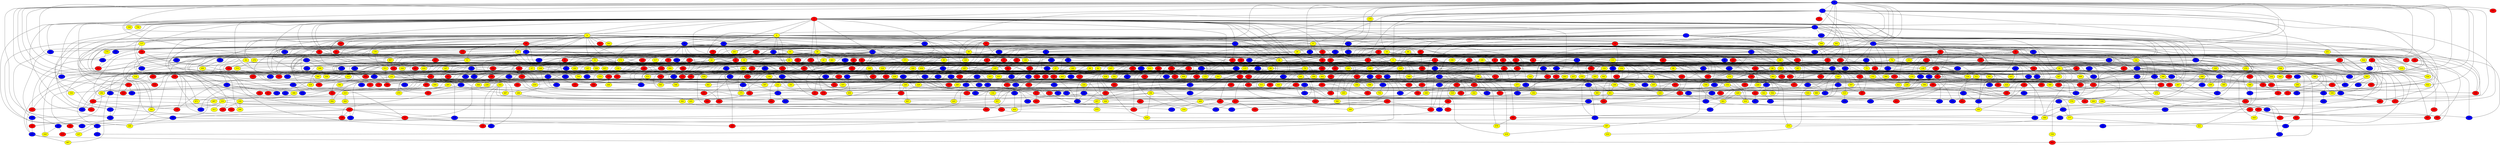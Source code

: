 graph {
0 [style = filled fillcolor = blue];
1 [style = filled fillcolor = blue];
2 [style = filled fillcolor = red];
3 [style = filled fillcolor = yellow];
4 [style = filled fillcolor = yellow];
5 [style = filled fillcolor = blue];
6 [style = filled fillcolor = yellow];
7 [style = filled fillcolor = blue];
8 [style = filled fillcolor = blue];
9 [style = filled fillcolor = yellow];
10 [style = filled fillcolor = blue];
11 [style = filled fillcolor = blue];
12 [style = filled fillcolor = red];
13 [style = filled fillcolor = blue];
14 [style = filled fillcolor = blue];
15 [style = filled fillcolor = red];
16 [style = filled fillcolor = yellow];
17 [style = filled fillcolor = red];
18 [style = filled fillcolor = red];
19 [style = filled fillcolor = yellow];
20 [style = filled fillcolor = red];
21 [style = filled fillcolor = yellow];
22 [style = filled fillcolor = blue];
23 [style = filled fillcolor = blue];
24 [style = filled fillcolor = blue];
25 [style = filled fillcolor = red];
26 [style = filled fillcolor = yellow];
27 [style = filled fillcolor = yellow];
28 [style = filled fillcolor = yellow];
29 [style = filled fillcolor = blue];
30 [style = filled fillcolor = blue];
31 [style = filled fillcolor = yellow];
32 [style = filled fillcolor = red];
33 [style = filled fillcolor = red];
34 [style = filled fillcolor = yellow];
35 [style = filled fillcolor = red];
36 [style = filled fillcolor = red];
37 [style = filled fillcolor = yellow];
38 [style = filled fillcolor = blue];
39 [style = filled fillcolor = red];
40 [style = filled fillcolor = red];
41 [style = filled fillcolor = blue];
42 [style = filled fillcolor = red];
43 [style = filled fillcolor = yellow];
44 [style = filled fillcolor = yellow];
45 [style = filled fillcolor = red];
46 [style = filled fillcolor = red];
47 [style = filled fillcolor = red];
48 [style = filled fillcolor = yellow];
49 [style = filled fillcolor = red];
50 [style = filled fillcolor = yellow];
51 [style = filled fillcolor = yellow];
52 [style = filled fillcolor = yellow];
53 [style = filled fillcolor = yellow];
54 [style = filled fillcolor = blue];
55 [style = filled fillcolor = red];
56 [style = filled fillcolor = red];
57 [style = filled fillcolor = red];
58 [style = filled fillcolor = yellow];
59 [style = filled fillcolor = red];
60 [style = filled fillcolor = red];
61 [style = filled fillcolor = blue];
62 [style = filled fillcolor = blue];
63 [style = filled fillcolor = yellow];
64 [style = filled fillcolor = red];
65 [style = filled fillcolor = yellow];
66 [style = filled fillcolor = yellow];
67 [style = filled fillcolor = red];
68 [style = filled fillcolor = red];
69 [style = filled fillcolor = blue];
70 [style = filled fillcolor = blue];
71 [style = filled fillcolor = yellow];
72 [style = filled fillcolor = yellow];
73 [style = filled fillcolor = blue];
74 [style = filled fillcolor = blue];
75 [style = filled fillcolor = red];
76 [style = filled fillcolor = yellow];
77 [style = filled fillcolor = red];
78 [style = filled fillcolor = blue];
79 [style = filled fillcolor = red];
80 [style = filled fillcolor = red];
81 [style = filled fillcolor = yellow];
82 [style = filled fillcolor = red];
83 [style = filled fillcolor = blue];
84 [style = filled fillcolor = yellow];
85 [style = filled fillcolor = blue];
86 [style = filled fillcolor = yellow];
87 [style = filled fillcolor = red];
88 [style = filled fillcolor = red];
89 [style = filled fillcolor = blue];
90 [style = filled fillcolor = yellow];
91 [style = filled fillcolor = yellow];
92 [style = filled fillcolor = blue];
93 [style = filled fillcolor = red];
94 [style = filled fillcolor = red];
95 [style = filled fillcolor = blue];
96 [style = filled fillcolor = yellow];
97 [style = filled fillcolor = red];
98 [style = filled fillcolor = blue];
99 [style = filled fillcolor = blue];
100 [style = filled fillcolor = yellow];
101 [style = filled fillcolor = red];
102 [style = filled fillcolor = blue];
103 [style = filled fillcolor = red];
104 [style = filled fillcolor = blue];
105 [style = filled fillcolor = red];
106 [style = filled fillcolor = blue];
107 [style = filled fillcolor = yellow];
108 [style = filled fillcolor = red];
109 [style = filled fillcolor = red];
110 [style = filled fillcolor = red];
111 [style = filled fillcolor = yellow];
112 [style = filled fillcolor = blue];
113 [style = filled fillcolor = red];
114 [style = filled fillcolor = red];
115 [style = filled fillcolor = yellow];
116 [style = filled fillcolor = red];
117 [style = filled fillcolor = yellow];
118 [style = filled fillcolor = red];
119 [style = filled fillcolor = blue];
120 [style = filled fillcolor = blue];
121 [style = filled fillcolor = yellow];
122 [style = filled fillcolor = yellow];
123 [style = filled fillcolor = blue];
124 [style = filled fillcolor = yellow];
125 [style = filled fillcolor = yellow];
126 [style = filled fillcolor = blue];
127 [style = filled fillcolor = red];
128 [style = filled fillcolor = red];
129 [style = filled fillcolor = yellow];
130 [style = filled fillcolor = red];
131 [style = filled fillcolor = red];
132 [style = filled fillcolor = yellow];
133 [style = filled fillcolor = yellow];
134 [style = filled fillcolor = blue];
135 [style = filled fillcolor = red];
136 [style = filled fillcolor = red];
137 [style = filled fillcolor = blue];
138 [style = filled fillcolor = blue];
139 [style = filled fillcolor = yellow];
140 [style = filled fillcolor = red];
141 [style = filled fillcolor = red];
142 [style = filled fillcolor = yellow];
143 [style = filled fillcolor = yellow];
144 [style = filled fillcolor = red];
145 [style = filled fillcolor = yellow];
146 [style = filled fillcolor = yellow];
147 [style = filled fillcolor = red];
148 [style = filled fillcolor = red];
149 [style = filled fillcolor = red];
150 [style = filled fillcolor = red];
151 [style = filled fillcolor = yellow];
152 [style = filled fillcolor = yellow];
153 [style = filled fillcolor = yellow];
154 [style = filled fillcolor = yellow];
155 [style = filled fillcolor = red];
156 [style = filled fillcolor = red];
157 [style = filled fillcolor = red];
158 [style = filled fillcolor = yellow];
159 [style = filled fillcolor = yellow];
160 [style = filled fillcolor = red];
161 [style = filled fillcolor = yellow];
162 [style = filled fillcolor = blue];
163 [style = filled fillcolor = blue];
164 [style = filled fillcolor = yellow];
165 [style = filled fillcolor = red];
166 [style = filled fillcolor = red];
167 [style = filled fillcolor = yellow];
168 [style = filled fillcolor = yellow];
169 [style = filled fillcolor = blue];
170 [style = filled fillcolor = yellow];
171 [style = filled fillcolor = yellow];
172 [style = filled fillcolor = blue];
173 [style = filled fillcolor = red];
174 [style = filled fillcolor = red];
175 [style = filled fillcolor = yellow];
176 [style = filled fillcolor = yellow];
177 [style = filled fillcolor = red];
178 [style = filled fillcolor = red];
179 [style = filled fillcolor = red];
180 [style = filled fillcolor = yellow];
181 [style = filled fillcolor = red];
182 [style = filled fillcolor = yellow];
183 [style = filled fillcolor = red];
184 [style = filled fillcolor = red];
185 [style = filled fillcolor = yellow];
186 [style = filled fillcolor = blue];
187 [style = filled fillcolor = yellow];
188 [style = filled fillcolor = blue];
189 [style = filled fillcolor = blue];
190 [style = filled fillcolor = blue];
191 [style = filled fillcolor = blue];
192 [style = filled fillcolor = yellow];
193 [style = filled fillcolor = blue];
194 [style = filled fillcolor = red];
195 [style = filled fillcolor = yellow];
196 [style = filled fillcolor = yellow];
197 [style = filled fillcolor = red];
198 [style = filled fillcolor = blue];
199 [style = filled fillcolor = red];
200 [style = filled fillcolor = blue];
201 [style = filled fillcolor = red];
202 [style = filled fillcolor = yellow];
203 [style = filled fillcolor = blue];
204 [style = filled fillcolor = yellow];
205 [style = filled fillcolor = red];
206 [style = filled fillcolor = red];
207 [style = filled fillcolor = red];
208 [style = filled fillcolor = red];
209 [style = filled fillcolor = yellow];
210 [style = filled fillcolor = red];
211 [style = filled fillcolor = yellow];
212 [style = filled fillcolor = yellow];
213 [style = filled fillcolor = red];
214 [style = filled fillcolor = yellow];
215 [style = filled fillcolor = yellow];
216 [style = filled fillcolor = red];
217 [style = filled fillcolor = red];
218 [style = filled fillcolor = blue];
219 [style = filled fillcolor = red];
220 [style = filled fillcolor = yellow];
221 [style = filled fillcolor = yellow];
222 [style = filled fillcolor = red];
223 [style = filled fillcolor = red];
224 [style = filled fillcolor = yellow];
225 [style = filled fillcolor = red];
226 [style = filled fillcolor = blue];
227 [style = filled fillcolor = yellow];
228 [style = filled fillcolor = red];
229 [style = filled fillcolor = red];
230 [style = filled fillcolor = blue];
231 [style = filled fillcolor = yellow];
232 [style = filled fillcolor = blue];
233 [style = filled fillcolor = red];
234 [style = filled fillcolor = blue];
235 [style = filled fillcolor = blue];
236 [style = filled fillcolor = yellow];
237 [style = filled fillcolor = yellow];
238 [style = filled fillcolor = yellow];
239 [style = filled fillcolor = yellow];
240 [style = filled fillcolor = yellow];
241 [style = filled fillcolor = red];
242 [style = filled fillcolor = blue];
243 [style = filled fillcolor = red];
244 [style = filled fillcolor = yellow];
245 [style = filled fillcolor = red];
246 [style = filled fillcolor = yellow];
247 [style = filled fillcolor = yellow];
248 [style = filled fillcolor = red];
249 [style = filled fillcolor = red];
250 [style = filled fillcolor = red];
251 [style = filled fillcolor = yellow];
252 [style = filled fillcolor = yellow];
253 [style = filled fillcolor = blue];
254 [style = filled fillcolor = red];
255 [style = filled fillcolor = red];
256 [style = filled fillcolor = yellow];
257 [style = filled fillcolor = red];
258 [style = filled fillcolor = yellow];
259 [style = filled fillcolor = red];
260 [style = filled fillcolor = yellow];
261 [style = filled fillcolor = yellow];
262 [style = filled fillcolor = red];
263 [style = filled fillcolor = yellow];
264 [style = filled fillcolor = red];
265 [style = filled fillcolor = red];
266 [style = filled fillcolor = yellow];
267 [style = filled fillcolor = red];
268 [style = filled fillcolor = red];
269 [style = filled fillcolor = blue];
270 [style = filled fillcolor = yellow];
271 [style = filled fillcolor = red];
272 [style = filled fillcolor = blue];
273 [style = filled fillcolor = red];
274 [style = filled fillcolor = yellow];
275 [style = filled fillcolor = blue];
276 [style = filled fillcolor = yellow];
277 [style = filled fillcolor = yellow];
278 [style = filled fillcolor = yellow];
279 [style = filled fillcolor = red];
280 [style = filled fillcolor = blue];
281 [style = filled fillcolor = blue];
282 [style = filled fillcolor = yellow];
283 [style = filled fillcolor = blue];
284 [style = filled fillcolor = yellow];
285 [style = filled fillcolor = blue];
286 [style = filled fillcolor = blue];
287 [style = filled fillcolor = blue];
288 [style = filled fillcolor = red];
289 [style = filled fillcolor = red];
290 [style = filled fillcolor = red];
291 [style = filled fillcolor = red];
292 [style = filled fillcolor = blue];
293 [style = filled fillcolor = yellow];
294 [style = filled fillcolor = blue];
295 [style = filled fillcolor = red];
296 [style = filled fillcolor = yellow];
297 [style = filled fillcolor = yellow];
298 [style = filled fillcolor = red];
299 [style = filled fillcolor = yellow];
300 [style = filled fillcolor = red];
301 [style = filled fillcolor = yellow];
302 [style = filled fillcolor = yellow];
303 [style = filled fillcolor = blue];
304 [style = filled fillcolor = blue];
305 [style = filled fillcolor = blue];
306 [style = filled fillcolor = yellow];
307 [style = filled fillcolor = blue];
308 [style = filled fillcolor = blue];
309 [style = filled fillcolor = red];
310 [style = filled fillcolor = yellow];
311 [style = filled fillcolor = yellow];
312 [style = filled fillcolor = yellow];
313 [style = filled fillcolor = red];
314 [style = filled fillcolor = red];
315 [style = filled fillcolor = yellow];
316 [style = filled fillcolor = yellow];
317 [style = filled fillcolor = red];
318 [style = filled fillcolor = yellow];
319 [style = filled fillcolor = red];
320 [style = filled fillcolor = yellow];
321 [style = filled fillcolor = blue];
322 [style = filled fillcolor = yellow];
323 [style = filled fillcolor = blue];
324 [style = filled fillcolor = blue];
325 [style = filled fillcolor = blue];
326 [style = filled fillcolor = blue];
327 [style = filled fillcolor = red];
328 [style = filled fillcolor = yellow];
329 [style = filled fillcolor = yellow];
330 [style = filled fillcolor = yellow];
331 [style = filled fillcolor = blue];
332 [style = filled fillcolor = red];
333 [style = filled fillcolor = red];
334 [style = filled fillcolor = yellow];
335 [style = filled fillcolor = red];
336 [style = filled fillcolor = blue];
337 [style = filled fillcolor = yellow];
338 [style = filled fillcolor = blue];
339 [style = filled fillcolor = red];
340 [style = filled fillcolor = blue];
341 [style = filled fillcolor = red];
342 [style = filled fillcolor = blue];
343 [style = filled fillcolor = red];
344 [style = filled fillcolor = blue];
345 [style = filled fillcolor = red];
346 [style = filled fillcolor = yellow];
347 [style = filled fillcolor = red];
348 [style = filled fillcolor = blue];
349 [style = filled fillcolor = blue];
350 [style = filled fillcolor = yellow];
351 [style = filled fillcolor = yellow];
352 [style = filled fillcolor = blue];
353 [style = filled fillcolor = yellow];
354 [style = filled fillcolor = blue];
355 [style = filled fillcolor = yellow];
356 [style = filled fillcolor = yellow];
357 [style = filled fillcolor = yellow];
358 [style = filled fillcolor = blue];
359 [style = filled fillcolor = yellow];
360 [style = filled fillcolor = blue];
361 [style = filled fillcolor = red];
362 [style = filled fillcolor = red];
363 [style = filled fillcolor = red];
364 [style = filled fillcolor = red];
365 [style = filled fillcolor = yellow];
366 [style = filled fillcolor = yellow];
367 [style = filled fillcolor = yellow];
368 [style = filled fillcolor = blue];
369 [style = filled fillcolor = red];
370 [style = filled fillcolor = yellow];
371 [style = filled fillcolor = yellow];
372 [style = filled fillcolor = blue];
373 [style = filled fillcolor = yellow];
374 [style = filled fillcolor = blue];
375 [style = filled fillcolor = yellow];
376 [style = filled fillcolor = blue];
377 [style = filled fillcolor = red];
378 [style = filled fillcolor = blue];
379 [style = filled fillcolor = blue];
380 [style = filled fillcolor = yellow];
381 [style = filled fillcolor = yellow];
382 [style = filled fillcolor = red];
383 [style = filled fillcolor = yellow];
384 [style = filled fillcolor = yellow];
385 [style = filled fillcolor = yellow];
386 [style = filled fillcolor = red];
387 [style = filled fillcolor = yellow];
388 [style = filled fillcolor = yellow];
389 [style = filled fillcolor = blue];
390 [style = filled fillcolor = red];
391 [style = filled fillcolor = yellow];
392 [style = filled fillcolor = blue];
393 [style = filled fillcolor = blue];
394 [style = filled fillcolor = blue];
395 [style = filled fillcolor = blue];
396 [style = filled fillcolor = yellow];
397 [style = filled fillcolor = yellow];
398 [style = filled fillcolor = red];
399 [style = filled fillcolor = blue];
400 [style = filled fillcolor = red];
401 [style = filled fillcolor = red];
402 [style = filled fillcolor = blue];
403 [style = filled fillcolor = yellow];
404 [style = filled fillcolor = yellow];
405 [style = filled fillcolor = blue];
406 [style = filled fillcolor = yellow];
407 [style = filled fillcolor = red];
408 [style = filled fillcolor = yellow];
409 [style = filled fillcolor = yellow];
410 [style = filled fillcolor = yellow];
411 [style = filled fillcolor = yellow];
412 [style = filled fillcolor = blue];
413 [style = filled fillcolor = red];
414 [style = filled fillcolor = red];
415 [style = filled fillcolor = red];
416 [style = filled fillcolor = yellow];
417 [style = filled fillcolor = blue];
418 [style = filled fillcolor = yellow];
419 [style = filled fillcolor = red];
420 [style = filled fillcolor = red];
421 [style = filled fillcolor = yellow];
422 [style = filled fillcolor = blue];
423 [style = filled fillcolor = red];
424 [style = filled fillcolor = red];
425 [style = filled fillcolor = yellow];
426 [style = filled fillcolor = red];
427 [style = filled fillcolor = blue];
428 [style = filled fillcolor = yellow];
429 [style = filled fillcolor = yellow];
430 [style = filled fillcolor = blue];
431 [style = filled fillcolor = red];
432 [style = filled fillcolor = blue];
433 [style = filled fillcolor = yellow];
434 [style = filled fillcolor = yellow];
435 [style = filled fillcolor = blue];
436 [style = filled fillcolor = yellow];
437 [style = filled fillcolor = yellow];
438 [style = filled fillcolor = yellow];
439 [style = filled fillcolor = red];
440 [style = filled fillcolor = yellow];
441 [style = filled fillcolor = blue];
442 [style = filled fillcolor = red];
443 [style = filled fillcolor = blue];
444 [style = filled fillcolor = blue];
445 [style = filled fillcolor = blue];
446 [style = filled fillcolor = blue];
447 [style = filled fillcolor = red];
448 [style = filled fillcolor = yellow];
449 [style = filled fillcolor = red];
450 [style = filled fillcolor = blue];
451 [style = filled fillcolor = red];
452 [style = filled fillcolor = blue];
453 [style = filled fillcolor = yellow];
454 [style = filled fillcolor = red];
455 [style = filled fillcolor = red];
456 [style = filled fillcolor = blue];
457 [style = filled fillcolor = yellow];
458 [style = filled fillcolor = red];
459 [style = filled fillcolor = red];
460 [style = filled fillcolor = blue];
461 [style = filled fillcolor = red];
462 [style = filled fillcolor = blue];
463 [style = filled fillcolor = blue];
464 [style = filled fillcolor = red];
465 [style = filled fillcolor = yellow];
466 [style = filled fillcolor = blue];
467 [style = filled fillcolor = yellow];
468 [style = filled fillcolor = yellow];
469 [style = filled fillcolor = blue];
470 [style = filled fillcolor = yellow];
471 [style = filled fillcolor = red];
472 [style = filled fillcolor = yellow];
473 [style = filled fillcolor = yellow];
474 [style = filled fillcolor = blue];
475 [style = filled fillcolor = red];
476 [style = filled fillcolor = blue];
477 [style = filled fillcolor = blue];
478 [style = filled fillcolor = yellow];
479 [style = filled fillcolor = blue];
480 [style = filled fillcolor = blue];
481 [style = filled fillcolor = red];
482 [style = filled fillcolor = blue];
483 [style = filled fillcolor = blue];
484 [style = filled fillcolor = yellow];
485 [style = filled fillcolor = red];
486 [style = filled fillcolor = blue];
487 [style = filled fillcolor = yellow];
488 [style = filled fillcolor = yellow];
489 [style = filled fillcolor = red];
490 [style = filled fillcolor = blue];
491 [style = filled fillcolor = red];
492 [style = filled fillcolor = yellow];
493 [style = filled fillcolor = red];
494 [style = filled fillcolor = red];
495 [style = filled fillcolor = yellow];
496 [style = filled fillcolor = blue];
497 [style = filled fillcolor = yellow];
498 [style = filled fillcolor = red];
499 [style = filled fillcolor = blue];
500 [style = filled fillcolor = yellow];
501 [style = filled fillcolor = yellow];
502 [style = filled fillcolor = blue];
503 [style = filled fillcolor = red];
504 [style = filled fillcolor = yellow];
505 [style = filled fillcolor = blue];
506 [style = filled fillcolor = red];
507 [style = filled fillcolor = yellow];
508 [style = filled fillcolor = yellow];
509 [style = filled fillcolor = yellow];
510 [style = filled fillcolor = red];
511 [style = filled fillcolor = yellow];
512 [style = filled fillcolor = blue];
513 [style = filled fillcolor = blue];
514 [style = filled fillcolor = yellow];
515 [style = filled fillcolor = yellow];
516 [style = filled fillcolor = red];
517 [style = filled fillcolor = yellow];
518 [style = filled fillcolor = blue];
519 [style = filled fillcolor = blue];
520 [style = filled fillcolor = red];
521 [style = filled fillcolor = yellow];
522 [style = filled fillcolor = blue];
523 [style = filled fillcolor = red];
524 [style = filled fillcolor = yellow];
525 [style = filled fillcolor = red];
526 [style = filled fillcolor = red];
527 [style = filled fillcolor = yellow];
528 [style = filled fillcolor = yellow];
529 [style = filled fillcolor = red];
530 [style = filled fillcolor = red];
531 [style = filled fillcolor = red];
532 [style = filled fillcolor = red];
533 [style = filled fillcolor = yellow];
534 [style = filled fillcolor = yellow];
535 [style = filled fillcolor = blue];
536 [style = filled fillcolor = blue];
537 [style = filled fillcolor = yellow];
538 [style = filled fillcolor = yellow];
539 [style = filled fillcolor = yellow];
540 [style = filled fillcolor = blue];
541 [style = filled fillcolor = red];
542 [style = filled fillcolor = red];
543 [style = filled fillcolor = blue];
544 [style = filled fillcolor = yellow];
545 [style = filled fillcolor = red];
546 [style = filled fillcolor = red];
547 [style = filled fillcolor = red];
548 [style = filled fillcolor = blue];
549 [style = filled fillcolor = yellow];
550 [style = filled fillcolor = red];
551 [style = filled fillcolor = red];
552 [style = filled fillcolor = blue];
553 [style = filled fillcolor = red];
554 [style = filled fillcolor = red];
555 [style = filled fillcolor = blue];
556 [style = filled fillcolor = red];
557 [style = filled fillcolor = yellow];
558 [style = filled fillcolor = blue];
559 [style = filled fillcolor = blue];
560 [style = filled fillcolor = red];
561 [style = filled fillcolor = yellow];
562 [style = filled fillcolor = blue];
563 [style = filled fillcolor = red];
564 [style = filled fillcolor = yellow];
565 [style = filled fillcolor = blue];
566 [style = filled fillcolor = red];
567 [style = filled fillcolor = blue];
568 [style = filled fillcolor = blue];
569 [style = filled fillcolor = blue];
570 [style = filled fillcolor = yellow];
571 [style = filled fillcolor = red];
572 [style = filled fillcolor = red];
573 [style = filled fillcolor = blue];
574 [style = filled fillcolor = red];
575 [style = filled fillcolor = red];
576 [style = filled fillcolor = blue];
577 [style = filled fillcolor = yellow];
578 [style = filled fillcolor = blue];
579 [style = filled fillcolor = red];
580 [style = filled fillcolor = yellow];
581 [style = filled fillcolor = blue];
582 [style = filled fillcolor = blue];
583 [style = filled fillcolor = blue];
584 [style = filled fillcolor = red];
585 [style = filled fillcolor = blue];
586 [style = filled fillcolor = red];
587 [style = filled fillcolor = yellow];
588 [style = filled fillcolor = blue];
589 [style = filled fillcolor = red];
590 [style = filled fillcolor = yellow];
591 [style = filled fillcolor = red];
592 [style = filled fillcolor = red];
593 [style = filled fillcolor = yellow];
594 [style = filled fillcolor = yellow];
595 [style = filled fillcolor = yellow];
596 [style = filled fillcolor = blue];
597 [style = filled fillcolor = red];
598 [style = filled fillcolor = yellow];
599 [style = filled fillcolor = red];
600 [style = filled fillcolor = blue];
601 [style = filled fillcolor = yellow];
602 [style = filled fillcolor = red];
603 [style = filled fillcolor = red];
604 [style = filled fillcolor = blue];
605 [style = filled fillcolor = red];
606 [style = filled fillcolor = yellow];
607 [style = filled fillcolor = yellow];
608 [style = filled fillcolor = red];
609 [style = filled fillcolor = yellow];
610 [style = filled fillcolor = red];
611 [style = filled fillcolor = red];
612 [style = filled fillcolor = yellow];
613 [style = filled fillcolor = red];
614 [style = filled fillcolor = blue];
615 [style = filled fillcolor = blue];
616 [style = filled fillcolor = yellow];
617 [style = filled fillcolor = blue];
618 [style = filled fillcolor = yellow];
619 [style = filled fillcolor = red];
620 [style = filled fillcolor = yellow];
621 [style = filled fillcolor = yellow];
622 [style = filled fillcolor = yellow];
623 [style = filled fillcolor = red];
624 [style = filled fillcolor = yellow];
625 [style = filled fillcolor = yellow];
626 [style = filled fillcolor = red];
627 [style = filled fillcolor = blue];
628 [style = filled fillcolor = yellow];
629 [style = filled fillcolor = yellow];
630 [style = filled fillcolor = blue];
631 [style = filled fillcolor = yellow];
632 [style = filled fillcolor = red];
633 [style = filled fillcolor = yellow];
634 [style = filled fillcolor = red];
635 [style = filled fillcolor = blue];
636 [style = filled fillcolor = blue];
637 [style = filled fillcolor = yellow];
638 [style = filled fillcolor = yellow];
639 [style = filled fillcolor = yellow];
640 [style = filled fillcolor = red];
641 [style = filled fillcolor = blue];
642 [style = filled fillcolor = blue];
643 [style = filled fillcolor = yellow];
644 [style = filled fillcolor = blue];
645 [style = filled fillcolor = blue];
646 [style = filled fillcolor = blue];
647 [style = filled fillcolor = blue];
648 [style = filled fillcolor = blue];
649 [style = filled fillcolor = blue];
650 [style = filled fillcolor = red];
651 [style = filled fillcolor = red];
652 [style = filled fillcolor = blue];
653 [style = filled fillcolor = red];
654 [style = filled fillcolor = red];
655 [style = filled fillcolor = red];
656 [style = filled fillcolor = red];
657 [style = filled fillcolor = blue];
658 [style = filled fillcolor = red];
659 [style = filled fillcolor = red];
660 [style = filled fillcolor = blue];
661 [style = filled fillcolor = yellow];
662 [style = filled fillcolor = yellow];
663 [style = filled fillcolor = red];
664 [style = filled fillcolor = red];
665 [style = filled fillcolor = blue];
666 [style = filled fillcolor = red];
667 [style = filled fillcolor = yellow];
668 [style = filled fillcolor = red];
669 [style = filled fillcolor = yellow];
670 [style = filled fillcolor = yellow];
671 [style = filled fillcolor = yellow];
672 [style = filled fillcolor = blue];
673 [style = filled fillcolor = yellow];
674 [style = filled fillcolor = blue];
675 [style = filled fillcolor = yellow];
676 [style = filled fillcolor = blue];
677 [style = filled fillcolor = red];
678 [style = filled fillcolor = yellow];
679 [style = filled fillcolor = blue];
680 [style = filled fillcolor = yellow];
681 [style = filled fillcolor = yellow];
682 [style = filled fillcolor = blue];
683 [style = filled fillcolor = yellow];
684 [style = filled fillcolor = blue];
685 [style = filled fillcolor = blue];
686 [style = filled fillcolor = blue];
687 [style = filled fillcolor = yellow];
688 [style = filled fillcolor = blue];
689 [style = filled fillcolor = red];
690 [style = filled fillcolor = red];
691 [style = filled fillcolor = red];
692 [style = filled fillcolor = red];
693 [style = filled fillcolor = red];
694 [style = filled fillcolor = yellow];
695 [style = filled fillcolor = yellow];
696 [style = filled fillcolor = blue];
697 [style = filled fillcolor = blue];
698 [style = filled fillcolor = blue];
699 [style = filled fillcolor = red];
700 [style = filled fillcolor = red];
701 [style = filled fillcolor = yellow];
702 [style = filled fillcolor = blue];
703 [style = filled fillcolor = yellow];
704 [style = filled fillcolor = yellow];
705 [style = filled fillcolor = blue];
706 [style = filled fillcolor = yellow];
707 [style = filled fillcolor = red];
0 -- 5;
0 -- 8;
0 -- 18;
0 -- 19;
0 -- 29;
0 -- 41;
0 -- 46;
0 -- 72;
0 -- 111;
0 -- 114;
0 -- 138;
0 -- 139;
0 -- 163;
0 -- 250;
0 -- 318;
0 -- 349;
0 -- 363;
0 -- 388;
0 -- 457;
0 -- 468;
0 -- 471;
0 -- 478;
0 -- 488;
0 -- 504;
0 -- 622;
0 -- 635;
0 -- 655;
1 -- 2;
1 -- 3;
1 -- 6;
1 -- 11;
0 -- 4;
0 -- 3;
0 -- 2;
0 -- 1;
1 -- 32;
1 -- 38;
1 -- 123;
1 -- 164;
1 -- 203;
1 -- 236;
1 -- 281;
1 -- 475;
1 -- 571;
2 -- 4;
2 -- 5;
2 -- 8;
2 -- 9;
2 -- 10;
2 -- 11;
2 -- 14;
2 -- 20;
2 -- 28;
2 -- 31;
2 -- 33;
2 -- 35;
2 -- 39;
2 -- 44;
2 -- 45;
2 -- 76;
2 -- 85;
2 -- 93;
2 -- 94;
2 -- 97;
2 -- 117;
2 -- 131;
2 -- 137;
2 -- 150;
2 -- 180;
2 -- 212;
2 -- 217;
2 -- 279;
2 -- 283;
2 -- 305;
2 -- 316;
2 -- 336;
2 -- 338;
2 -- 358;
2 -- 361;
2 -- 369;
2 -- 432;
2 -- 464;
2 -- 474;
2 -- 526;
2 -- 540;
2 -- 547;
2 -- 549;
2 -- 706;
3 -- 58;
3 -- 90;
3 -- 91;
3 -- 133;
3 -- 153;
3 -- 166;
3 -- 275;
3 -- 277;
3 -- 367;
3 -- 405;
3 -- 573;
3 -- 578;
4 -- 6;
4 -- 12;
4 -- 18;
4 -- 24;
4 -- 30;
4 -- 41;
4 -- 50;
4 -- 59;
4 -- 75;
4 -- 121;
4 -- 132;
4 -- 146;
4 -- 248;
4 -- 255;
4 -- 261;
4 -- 368;
4 -- 412;
4 -- 460;
4 -- 493;
4 -- 539;
4 -- 605;
4 -- 633;
4 -- 676;
4 -- 692;
5 -- 7;
5 -- 8;
5 -- 21;
5 -- 143;
5 -- 192;
5 -- 194;
5 -- 209;
5 -- 225;
5 -- 384;
5 -- 448;
5 -- 499;
5 -- 524;
5 -- 656;
6 -- 16;
6 -- 26;
6 -- 29;
6 -- 32;
6 -- 48;
6 -- 78;
6 -- 119;
6 -- 176;
6 -- 196;
6 -- 255;
6 -- 321;
6 -- 597;
6 -- 601;
7 -- 12;
7 -- 15;
7 -- 16;
7 -- 25;
7 -- 26;
7 -- 38;
7 -- 50;
7 -- 60;
7 -- 86;
7 -- 87;
7 -- 101;
7 -- 120;
7 -- 126;
7 -- 136;
7 -- 137;
7 -- 160;
7 -- 191;
7 -- 208;
7 -- 298;
7 -- 444;
7 -- 686;
8 -- 23;
8 -- 36;
8 -- 54;
8 -- 80;
8 -- 148;
8 -- 188;
8 -- 203;
8 -- 226;
8 -- 251;
8 -- 326;
8 -- 394;
8 -- 395;
8 -- 434;
8 -- 454;
8 -- 552;
8 -- 570;
8 -- 579;
8 -- 601;
8 -- 616;
9 -- 10;
9 -- 11;
9 -- 13;
9 -- 20;
9 -- 22;
9 -- 27;
9 -- 33;
9 -- 34;
9 -- 45;
9 -- 50;
9 -- 51;
9 -- 52;
9 -- 61;
9 -- 64;
9 -- 65;
9 -- 74;
9 -- 84;
9 -- 89;
9 -- 109;
9 -- 114;
9 -- 117;
9 -- 118;
9 -- 121;
9 -- 176;
9 -- 273;
9 -- 278;
9 -- 304;
9 -- 435;
9 -- 451;
9 -- 520;
9 -- 522;
9 -- 534;
9 -- 551;
9 -- 591;
9 -- 593;
9 -- 615;
9 -- 691;
10 -- 16;
10 -- 21;
10 -- 69;
10 -- 89;
10 -- 102;
10 -- 127;
10 -- 158;
10 -- 173;
10 -- 210;
10 -- 281;
10 -- 309;
10 -- 356;
10 -- 371;
10 -- 377;
10 -- 409;
10 -- 421;
10 -- 430;
10 -- 449;
10 -- 517;
10 -- 581;
10 -- 692;
11 -- 21;
11 -- 36;
11 -- 42;
11 -- 43;
11 -- 44;
11 -- 54;
11 -- 57;
11 -- 67;
11 -- 71;
11 -- 85;
11 -- 87;
11 -- 92;
11 -- 128;
11 -- 141;
11 -- 142;
11 -- 155;
11 -- 163;
11 -- 259;
11 -- 261;
11 -- 283;
11 -- 298;
11 -- 317;
11 -- 323;
11 -- 339;
11 -- 385;
11 -- 503;
11 -- 582;
11 -- 609;
11 -- 631;
12 -- 17;
12 -- 19;
12 -- 25;
12 -- 51;
12 -- 87;
12 -- 174;
12 -- 176;
12 -- 258;
12 -- 289;
12 -- 395;
12 -- 480;
12 -- 486;
12 -- 510;
12 -- 563;
12 -- 704;
13 -- 345;
14 -- 17;
14 -- 28;
14 -- 40;
14 -- 69;
14 -- 70;
14 -- 171;
14 -- 173;
14 -- 218;
14 -- 264;
14 -- 294;
14 -- 295;
14 -- 389;
14 -- 556;
14 -- 562;
15 -- 73;
15 -- 185;
15 -- 356;
15 -- 463;
15 -- 527;
15 -- 589;
15 -- 611;
16 -- 173;
16 -- 339;
16 -- 422;
17 -- 118;
17 -- 189;
17 -- 262;
17 -- 446;
17 -- 510;
18 -- 39;
18 -- 40;
18 -- 49;
18 -- 95;
18 -- 101;
18 -- 190;
18 -- 196;
18 -- 269;
18 -- 289;
18 -- 365;
18 -- 386;
18 -- 535;
18 -- 557;
18 -- 627;
18 -- 654;
18 -- 707;
19 -- 38;
19 -- 56;
19 -- 652;
20 -- 22;
20 -- 31;
20 -- 77;
20 -- 94;
20 -- 116;
20 -- 120;
20 -- 129;
20 -- 182;
20 -- 218;
20 -- 308;
20 -- 471;
20 -- 566;
20 -- 671;
21 -- 27;
21 -- 89;
21 -- 414;
21 -- 454;
21 -- 473;
22 -- 31;
22 -- 52;
22 -- 70;
22 -- 90;
22 -- 100;
22 -- 101;
22 -- 107;
22 -- 226;
22 -- 235;
22 -- 240;
22 -- 296;
22 -- 378;
22 -- 391;
22 -- 616;
22 -- 667;
22 -- 694;
23 -- 40;
23 -- 71;
23 -- 74;
23 -- 146;
24 -- 39;
24 -- 44;
24 -- 69;
24 -- 97;
24 -- 266;
24 -- 373;
24 -- 401;
24 -- 416;
24 -- 513;
24 -- 650;
24 -- 651;
24 -- 691;
25 -- 32;
25 -- 96;
25 -- 145;
25 -- 149;
25 -- 150;
25 -- 252;
25 -- 267;
25 -- 371;
25 -- 386;
25 -- 406;
25 -- 559;
25 -- 585;
26 -- 67;
26 -- 75;
26 -- 108;
26 -- 114;
26 -- 118;
26 -- 130;
26 -- 416;
26 -- 447;
26 -- 459;
26 -- 565;
27 -- 92;
27 -- 205;
27 -- 358;
27 -- 428;
27 -- 680;
27 -- 704;
28 -- 55;
28 -- 61;
28 -- 83;
28 -- 93;
28 -- 100;
28 -- 131;
28 -- 147;
28 -- 162;
28 -- 171;
28 -- 195;
28 -- 228;
28 -- 304;
28 -- 316;
28 -- 382;
28 -- 421;
28 -- 463;
28 -- 531;
28 -- 532;
29 -- 60;
29 -- 137;
29 -- 441;
29 -- 666;
30 -- 37;
30 -- 47;
30 -- 51;
30 -- 54;
30 -- 79;
30 -- 93;
30 -- 99;
30 -- 272;
30 -- 276;
30 -- 329;
30 -- 405;
30 -- 578;
31 -- 104;
31 -- 244;
31 -- 333;
31 -- 599;
31 -- 656;
31 -- 660;
32 -- 37;
32 -- 62;
32 -- 66;
32 -- 68;
32 -- 107;
32 -- 125;
32 -- 167;
32 -- 219;
32 -- 228;
32 -- 271;
32 -- 282;
32 -- 285;
32 -- 452;
32 -- 630;
33 -- 62;
33 -- 151;
33 -- 182;
33 -- 376;
34 -- 300;
34 -- 305;
34 -- 313;
34 -- 359;
34 -- 392;
35 -- 83;
35 -- 157;
35 -- 278;
35 -- 335;
36 -- 42;
36 -- 43;
36 -- 57;
36 -- 62;
36 -- 64;
36 -- 68;
36 -- 102;
36 -- 135;
36 -- 178;
36 -- 199;
36 -- 208;
36 -- 211;
36 -- 212;
36 -- 275;
36 -- 293;
36 -- 346;
36 -- 496;
36 -- 508;
36 -- 531;
36 -- 583;
36 -- 584;
36 -- 606;
36 -- 679;
37 -- 402;
37 -- 639;
38 -- 81;
38 -- 123;
38 -- 197;
38 -- 399;
38 -- 475;
39 -- 181;
39 -- 232;
40 -- 621;
40 -- 699;
41 -- 47;
41 -- 141;
41 -- 242;
41 -- 256;
41 -- 257;
41 -- 287;
41 -- 320;
41 -- 352;
41 -- 397;
41 -- 407;
42 -- 162;
42 -- 514;
43 -- 116;
43 -- 539;
44 -- 115;
44 -- 203;
44 -- 369;
44 -- 418;
44 -- 441;
45 -- 63;
45 -- 127;
45 -- 308;
46 -- 61;
46 -- 81;
46 -- 314;
46 -- 375;
46 -- 440;
46 -- 505;
46 -- 507;
46 -- 524;
46 -- 613;
47 -- 107;
47 -- 167;
47 -- 301;
47 -- 320;
47 -- 391;
47 -- 408;
47 -- 572;
47 -- 691;
47 -- 700;
48 -- 65;
48 -- 81;
48 -- 196;
48 -- 198;
48 -- 213;
48 -- 280;
48 -- 332;
48 -- 431;
48 -- 576;
48 -- 609;
49 -- 57;
49 -- 88;
49 -- 104;
49 -- 139;
49 -- 142;
49 -- 265;
49 -- 548;
49 -- 631;
50 -- 82;
50 -- 143;
50 -- 144;
50 -- 193;
50 -- 214;
50 -- 215;
50 -- 315;
50 -- 460;
50 -- 628;
50 -- 651;
51 -- 55;
51 -- 63;
51 -- 82;
51 -- 111;
51 -- 210;
51 -- 244;
51 -- 294;
51 -- 473;
52 -- 86;
52 -- 139;
52 -- 197;
52 -- 416;
52 -- 445;
52 -- 637;
52 -- 638;
52 -- 681;
53 -- 124;
53 -- 684;
54 -- 95;
54 -- 229;
54 -- 332;
54 -- 345;
54 -- 569;
55 -- 76;
55 -- 215;
55 -- 230;
55 -- 337;
55 -- 511;
55 -- 537;
55 -- 579;
56 -- 85;
56 -- 169;
56 -- 227;
56 -- 287;
56 -- 575;
56 -- 582;
57 -- 498;
58 -- 98;
58 -- 105;
58 -- 151;
58 -- 234;
58 -- 638;
59 -- 103;
59 -- 115;
59 -- 271;
59 -- 458;
59 -- 563;
60 -- 168;
60 -- 174;
60 -- 392;
60 -- 511;
60 -- 650;
61 -- 122;
61 -- 566;
61 -- 589;
61 -- 657;
62 -- 160;
62 -- 165;
62 -- 202;
62 -- 396;
63 -- 73;
63 -- 86;
63 -- 98;
63 -- 129;
63 -- 454;
63 -- 474;
64 -- 76;
64 -- 324;
64 -- 433;
65 -- 74;
65 -- 490;
65 -- 637;
66 -- 80;
66 -- 133;
66 -- 191;
66 -- 211;
66 -- 221;
66 -- 381;
67 -- 106;
67 -- 360;
67 -- 523;
68 -- 157;
68 -- 346;
68 -- 381;
68 -- 440;
68 -- 590;
68 -- 641;
69 -- 132;
69 -- 242;
70 -- 91;
70 -- 145;
70 -- 225;
70 -- 237;
70 -- 291;
70 -- 327;
70 -- 629;
71 -- 105;
72 -- 77;
72 -- 119;
72 -- 161;
72 -- 216;
72 -- 238;
72 -- 317;
72 -- 544;
73 -- 75;
73 -- 149;
73 -- 199;
73 -- 423;
73 -- 643;
74 -- 162;
74 -- 177;
74 -- 181;
74 -- 384;
74 -- 422;
74 -- 611;
75 -- 166;
75 -- 311;
75 -- 338;
75 -- 425;
75 -- 537;
75 -- 543;
75 -- 642;
75 -- 698;
76 -- 90;
76 -- 175;
76 -- 200;
76 -- 311;
76 -- 694;
77 -- 98;
77 -- 202;
77 -- 313;
77 -- 315;
77 -- 618;
77 -- 639;
77 -- 701;
78 -- 115;
78 -- 249;
78 -- 327;
78 -- 330;
78 -- 361;
78 -- 370;
79 -- 83;
79 -- 254;
79 -- 303;
79 -- 319;
79 -- 430;
79 -- 645;
80 -- 136;
80 -- 155;
80 -- 311;
80 -- 533;
80 -- 608;
81 -- 119;
81 -- 122;
81 -- 130;
81 -- 193;
81 -- 247;
81 -- 254;
81 -- 340;
81 -- 346;
81 -- 506;
81 -- 563;
81 -- 566;
81 -- 669;
82 -- 103;
82 -- 156;
82 -- 246;
83 -- 224;
83 -- 380;
84 -- 108;
84 -- 172;
84 -- 204;
84 -- 274;
84 -- 312;
84 -- 347;
84 -- 349;
84 -- 353;
84 -- 382;
84 -- 394;
84 -- 426;
84 -- 503;
84 -- 643;
85 -- 161;
85 -- 165;
85 -- 318;
85 -- 683;
85 -- 688;
86 -- 231;
86 -- 480;
87 -- 146;
87 -- 186;
87 -- 529;
88 -- 109;
89 -- 406;
89 -- 524;
90 -- 102;
90 -- 126;
90 -- 153;
90 -- 168;
90 -- 238;
90 -- 287;
90 -- 357;
90 -- 365;
90 -- 520;
90 -- 626;
90 -- 673;
91 -- 329;
91 -- 465;
92 -- 289;
92 -- 553;
93 -- 109;
93 -- 183;
93 -- 216;
93 -- 554;
93 -- 648;
94 -- 260;
95 -- 112;
95 -- 351;
95 -- 389;
95 -- 398;
95 -- 606;
96 -- 306;
96 -- 332;
96 -- 373;
96 -- 420;
96 -- 530;
96 -- 672;
96 -- 685;
96 -- 693;
97 -- 125;
97 -- 186;
97 -- 316;
97 -- 418;
97 -- 427;
98 -- 267;
99 -- 188;
99 -- 220;
99 -- 550;
100 -- 201;
100 -- 415;
100 -- 438;
100 -- 491;
101 -- 265;
101 -- 695;
102 -- 192;
103 -- 124;
103 -- 204;
103 -- 586;
104 -- 361;
105 -- 200;
105 -- 488;
106 -- 159;
106 -- 476;
106 -- 678;
107 -- 189;
107 -- 325;
107 -- 380;
107 -- 557;
107 -- 615;
108 -- 134;
108 -- 187;
108 -- 245;
108 -- 268;
108 -- 312;
108 -- 335;
108 -- 355;
108 -- 584;
109 -- 161;
109 -- 179;
109 -- 198;
109 -- 221;
109 -- 348;
109 -- 398;
109 -- 473;
109 -- 502;
110 -- 148;
110 -- 172;
110 -- 298;
110 -- 427;
110 -- 632;
110 -- 649;
111 -- 154;
111 -- 155;
111 -- 190;
111 -- 234;
111 -- 237;
111 -- 340;
111 -- 491;
112 -- 174;
112 -- 342;
112 -- 400;
112 -- 595;
112 -- 690;
113 -- 170;
113 -- 188;
113 -- 344;
114 -- 124;
114 -- 291;
114 -- 396;
114 -- 415;
114 -- 446;
114 -- 661;
115 -- 121;
115 -- 381;
115 -- 641;
116 -- 235;
116 -- 430;
116 -- 573;
116 -- 578;
117 -- 165;
117 -- 184;
117 -- 380;
118 -- 229;
119 -- 385;
119 -- 565;
119 -- 695;
120 -- 211;
120 -- 215;
120 -- 273;
120 -- 294;
120 -- 460;
120 -- 597;
121 -- 198;
121 -- 218;
121 -- 422;
121 -- 487;
121 -- 700;
123 -- 140;
123 -- 194;
123 -- 281;
123 -- 288;
123 -- 355;
123 -- 363;
123 -- 409;
123 -- 436;
124 -- 130;
124 -- 140;
124 -- 246;
124 -- 331;
124 -- 414;
124 -- 471;
124 -- 672;
125 -- 175;
125 -- 230;
125 -- 433;
125 -- 469;
125 -- 658;
125 -- 699;
126 -- 292;
126 -- 424;
126 -- 521;
126 -- 658;
127 -- 335;
127 -- 625;
128 -- 598;
129 -- 141;
129 -- 223;
129 -- 425;
130 -- 160;
130 -- 552;
131 -- 253;
131 -- 300;
131 -- 413;
131 -- 638;
132 -- 159;
132 -- 670;
133 -- 308;
133 -- 337;
133 -- 646;
134 -- 177;
134 -- 219;
134 -- 290;
134 -- 354;
134 -- 610;
134 -- 677;
135 -- 362;
135 -- 544;
135 -- 546;
136 -- 232;
136 -- 334;
136 -- 495;
137 -- 156;
137 -- 239;
137 -- 270;
137 -- 443;
137 -- 462;
137 -- 467;
137 -- 491;
137 -- 651;
138 -- 299;
138 -- 481;
138 -- 653;
139 -- 209;
139 -- 373;
140 -- 546;
140 -- 613;
141 -- 288;
141 -- 329;
141 -- 429;
141 -- 432;
141 -- 560;
141 -- 577;
142 -- 331;
142 -- 620;
143 -- 456;
144 -- 152;
144 -- 158;
144 -- 190;
144 -- 554;
145 -- 233;
145 -- 274;
145 -- 309;
145 -- 436;
145 -- 574;
145 -- 604;
146 -- 189;
146 -- 403;
146 -- 595;
147 -- 186;
147 -- 417;
148 -- 229;
148 -- 301;
148 -- 343;
148 -- 554;
148 -- 696;
149 -- 217;
149 -- 220;
149 -- 292;
149 -- 330;
150 -- 152;
150 -- 558;
151 -- 330;
151 -- 685;
152 -- 227;
152 -- 245;
152 -- 336;
152 -- 355;
152 -- 590;
153 -- 362;
153 -- 402;
153 -- 424;
153 -- 429;
153 -- 448;
154 -- 370;
154 -- 412;
154 -- 603;
154 -- 690;
155 -- 208;
155 -- 242;
155 -- 376;
155 -- 427;
156 -- 463;
157 -- 277;
157 -- 348;
158 -- 170;
158 -- 516;
159 -- 231;
160 -- 166;
160 -- 293;
161 -- 241;
161 -- 408;
161 -- 606;
162 -- 178;
162 -- 222;
162 -- 372;
162 -- 623;
163 -- 167;
163 -- 240;
163 -- 286;
163 -- 461;
163 -- 561;
164 -- 222;
164 -- 234;
164 -- 285;
164 -- 438;
165 -- 243;
166 -- 214;
166 -- 559;
167 -- 243;
168 -- 180;
168 -- 249;
168 -- 301;
168 -- 555;
169 -- 178;
169 -- 307;
169 -- 322;
169 -- 414;
170 -- 236;
171 -- 284;
171 -- 455;
172 -- 191;
172 -- 441;
172 -- 689;
172 -- 701;
174 -- 518;
175 -- 374;
176 -- 244;
176 -- 600;
177 -- 369;
177 -- 439;
177 -- 653;
178 -- 388;
179 -- 506;
179 -- 532;
179 -- 567;
179 -- 616;
180 -- 258;
180 -- 457;
180 -- 497;
180 -- 618;
180 -- 665;
180 -- 696;
181 -- 568;
183 -- 343;
183 -- 481;
184 -- 304;
184 -- 497;
184 -- 511;
185 -- 401;
186 -- 279;
186 -- 470;
187 -- 295;
187 -- 345;
187 -- 375;
187 -- 438;
187 -- 604;
187 -- 661;
187 -- 683;
188 -- 639;
188 -- 663;
189 -- 350;
189 -- 364;
189 -- 376;
189 -- 387;
189 -- 587;
190 -- 250;
190 -- 302;
190 -- 312;
190 -- 326;
190 -- 453;
190 -- 470;
190 -- 487;
191 -- 201;
191 -- 262;
192 -- 607;
192 -- 685;
193 -- 622;
195 -- 213;
195 -- 260;
195 -- 347;
195 -- 434;
195 -- 552;
195 -- 613;
196 -- 220;
196 -- 368;
197 -- 359;
197 -- 409;
197 -- 444;
197 -- 477;
198 -- 282;
198 -- 432;
200 -- 222;
200 -- 365;
200 -- 417;
203 -- 629;
204 -- 366;
204 -- 500;
206 -- 523;
206 -- 559;
207 -- 461;
209 -- 483;
209 -- 705;
211 -- 393;
211 -- 602;
213 -- 360;
213 -- 396;
215 -- 536;
216 -- 507;
216 -- 661;
217 -- 472;
217 -- 634;
218 -- 266;
218 -- 459;
219 -- 377;
220 -- 341;
221 -- 224;
221 -- 526;
221 -- 560;
221 -- 594;
221 -- 626;
221 -- 703;
222 -- 625;
224 -- 269;
225 -- 313;
225 -- 466;
226 -- 240;
226 -- 453;
228 -- 248;
228 -- 457;
228 -- 515;
228 -- 662;
229 -- 280;
229 -- 307;
229 -- 555;
229 -- 664;
229 -- 681;
230 -- 297;
230 -- 419;
230 -- 561;
231 -- 267;
231 -- 286;
231 -- 321;
234 -- 513;
235 -- 293;
235 -- 398;
235 -- 644;
236 -- 555;
238 -- 435;
239 -- 263;
239 -- 551;
240 -- 260;
240 -- 273;
240 -- 359;
241 -- 342;
241 -- 357;
241 -- 419;
241 -- 689;
242 -- 436;
242 -- 475;
244 -- 252;
245 -- 306;
245 -- 572;
246 -- 321;
246 -- 516;
246 -- 594;
246 -- 607;
247 -- 631;
249 -- 259;
249 -- 292;
249 -- 570;
250 -- 502;
251 -- 545;
252 -- 388;
252 -- 449;
252 -- 600;
252 -- 607;
252 -- 668;
253 -- 265;
253 -- 642;
255 -- 650;
257 -- 282;
257 -- 307;
257 -- 350;
257 -- 379;
257 -- 470;
257 -- 494;
257 -- 547;
257 -- 659;
258 -- 296;
258 -- 426;
258 -- 531;
259 -- 264;
259 -- 356;
259 -- 423;
260 -- 399;
260 -- 619;
263 -- 462;
263 -- 515;
263 -- 649;
264 -- 338;
264 -- 347;
264 -- 389;
264 -- 405;
264 -- 486;
264 -- 526;
265 -- 403;
266 -- 383;
268 -- 437;
269 -- 280;
269 -- 406;
269 -- 452;
269 -- 568;
275 -- 392;
276 -- 349;
277 -- 482;
277 -- 515;
278 -- 514;
279 -- 488;
282 -- 525;
283 -- 450;
285 -- 512;
286 -- 319;
286 -- 400;
286 -- 687;
287 -- 331;
287 -- 413;
287 -- 423;
288 -- 698;
289 -- 512;
292 -- 333;
292 -- 378;
293 -- 585;
294 -- 580;
294 -- 652;
295 -- 484;
297 -- 310;
297 -- 343;
297 -- 487;
298 -- 306;
298 -- 576;
300 -- 540;
300 -- 542;
301 -- 408;
301 -- 444;
301 -- 690;
303 -- 510;
303 -- 538;
303 -- 589;
303 -- 684;
306 -- 635;
306 -- 680;
307 -- 703;
308 -- 479;
308 -- 534;
308 -- 623;
309 -- 351;
309 -- 513;
309 -- 564;
309 -- 654;
310 -- 404;
310 -- 497;
312 -- 546;
314 -- 407;
315 -- 428;
317 -- 679;
317 -- 705;
318 -- 550;
319 -- 336;
319 -- 339;
319 -- 530;
319 -- 591;
320 -- 608;
320 -- 641;
320 -- 642;
321 -- 324;
321 -- 668;
322 -- 485;
326 -- 342;
326 -- 467;
326 -- 472;
326 -- 481;
327 -- 692;
328 -- 410;
328 -- 519;
328 -- 567;
329 -- 334;
329 -- 403;
329 -- 516;
331 -- 490;
331 -- 602;
333 -- 632;
334 -- 357;
337 -- 533;
337 -- 699;
338 -- 358;
338 -- 397;
343 -- 353;
343 -- 694;
344 -- 490;
344 -- 527;
346 -- 508;
347 -- 489;
347 -- 600;
347 -- 676;
348 -- 375;
349 -- 503;
350 -- 431;
352 -- 624;
352 -- 674;
353 -- 362;
353 -- 364;
353 -- 391;
353 -- 411;
353 -- 502;
354 -- 374;
354 -- 400;
355 -- 442;
355 -- 519;
357 -- 364;
357 -- 575;
358 -- 379;
358 -- 437;
360 -- 383;
362 -- 407;
362 -- 417;
362 -- 498;
362 -- 583;
362 -- 620;
363 -- 545;
363 -- 599;
364 -- 558;
366 -- 565;
368 -- 480;
369 -- 455;
369 -- 543;
370 -- 393;
370 -- 643;
371 -- 489;
371 -- 612;
373 -- 390;
373 -- 458;
376 -- 415;
376 -- 425;
377 -- 424;
381 -- 588;
383 -- 626;
384 -- 482;
384 -- 560;
386 -- 583;
388 -- 671;
389 -- 443;
389 -- 450;
389 -- 468;
392 -- 519;
392 -- 585;
394 -- 468;
395 -- 588;
396 -- 462;
396 -- 584;
396 -- 632;
397 -- 410;
397 -- 418;
399 -- 636;
399 -- 664;
401 -- 447;
401 -- 479;
402 -- 633;
408 -- 518;
412 -- 707;
414 -- 508;
415 -- 476;
415 -- 523;
415 -- 659;
417 -- 449;
417 -- 536;
419 -- 485;
419 -- 640;
420 -- 536;
424 -- 567;
428 -- 592;
429 -- 433;
429 -- 601;
430 -- 507;
430 -- 547;
433 -- 495;
434 -- 453;
434 -- 608;
436 -- 496;
436 -- 558;
441 -- 489;
441 -- 541;
441 -- 605;
442 -- 464;
442 -- 609;
447 -- 528;
448 -- 689;
450 -- 610;
450 -- 628;
452 -- 483;
453 -- 553;
454 -- 456;
454 -- 587;
454 -- 682;
456 -- 697;
457 -- 633;
457 -- 675;
458 -- 512;
460 -- 492;
463 -- 543;
470 -- 629;
471 -- 520;
471 -- 682;
472 -- 541;
477 -- 573;
477 -- 596;
477 -- 697;
478 -- 522;
480 -- 679;
482 -- 595;
483 -- 577;
483 -- 590;
486 -- 525;
488 -- 582;
490 -- 495;
492 -- 645;
493 -- 688;
494 -- 677;
494 -- 684;
494 -- 702;
495 -- 586;
495 -- 647;
497 -- 627;
499 -- 509;
501 -- 535;
503 -- 648;
504 -- 505;
504 -- 619;
506 -- 588;
508 -- 666;
510 -- 598;
511 -- 599;
514 -- 542;
514 -- 688;
515 -- 698;
516 -- 654;
519 -- 581;
519 -- 597;
519 -- 614;
521 -- 614;
522 -- 617;
525 -- 630;
529 -- 574;
529 -- 646;
536 -- 674;
538 -- 663;
543 -- 548;
552 -- 635;
559 -- 618;
560 -- 686;
562 -- 575;
566 -- 683;
569 -- 652;
573 -- 579;
575 -- 630;
577 -- 621;
582 -- 647;
586 -- 678;
590 -- 673;
594 -- 693;
601 -- 665;
605 -- 702;
608 -- 670;
613 -- 634;
624 -- 680;
627 -- 648;
630 -- 663;
630 -- 687;
672 -- 677;
}
